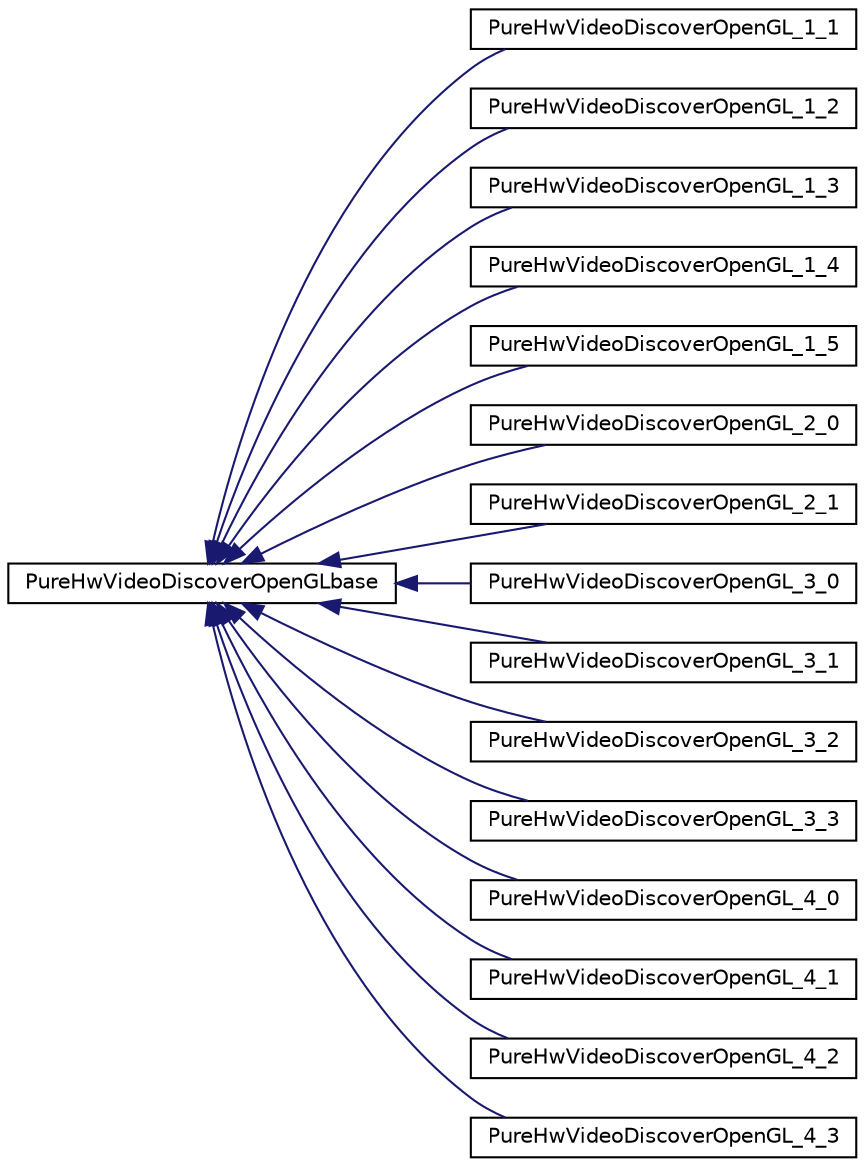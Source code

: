 digraph "Graphical Class Hierarchy"
{
 // LATEX_PDF_SIZE
  edge [fontname="Helvetica",fontsize="10",labelfontname="Helvetica",labelfontsize="10"];
  node [fontname="Helvetica",fontsize="10",shape=record];
  rankdir="LR";
  Node0 [label="PureHwVideoDiscoverOpenGLbase",height=0.2,width=0.4,color="black", fillcolor="white", style="filled",URL="$class_pure_hw_video_discover_open_g_lbase.html",tooltip="Pure OpenGL capabilities base class."];
  Node0 -> Node1 [dir="back",color="midnightblue",fontsize="10",style="solid",fontname="Helvetica"];
  Node1 [label="PureHwVideoDiscoverOpenGL_1_1",height=0.2,width=0.4,color="black", fillcolor="white", style="filled",URL="$class_pure_hw_video_discover_open_g_l__1__1.html",tooltip="Pure OpenGL 1.1 capabilities class."];
  Node0 -> Node2 [dir="back",color="midnightblue",fontsize="10",style="solid",fontname="Helvetica"];
  Node2 [label="PureHwVideoDiscoverOpenGL_1_2",height=0.2,width=0.4,color="black", fillcolor="white", style="filled",URL="$class_pure_hw_video_discover_open_g_l__1__2.html",tooltip="Pure OpenGL 1.2 capabilities class."];
  Node0 -> Node3 [dir="back",color="midnightblue",fontsize="10",style="solid",fontname="Helvetica"];
  Node3 [label="PureHwVideoDiscoverOpenGL_1_3",height=0.2,width=0.4,color="black", fillcolor="white", style="filled",URL="$class_pure_hw_video_discover_open_g_l__1__3.html",tooltip="Pure OpenGL 1.3 capabilities class."];
  Node0 -> Node4 [dir="back",color="midnightblue",fontsize="10",style="solid",fontname="Helvetica"];
  Node4 [label="PureHwVideoDiscoverOpenGL_1_4",height=0.2,width=0.4,color="black", fillcolor="white", style="filled",URL="$class_pure_hw_video_discover_open_g_l__1__4.html",tooltip="Pure OpenGL 1.2 capabilities class."];
  Node0 -> Node5 [dir="back",color="midnightblue",fontsize="10",style="solid",fontname="Helvetica"];
  Node5 [label="PureHwVideoDiscoverOpenGL_1_5",height=0.2,width=0.4,color="black", fillcolor="white", style="filled",URL="$class_pure_hw_video_discover_open_g_l__1__5.html",tooltip="Pure OpenGL 1.5 capabilities class."];
  Node0 -> Node6 [dir="back",color="midnightblue",fontsize="10",style="solid",fontname="Helvetica"];
  Node6 [label="PureHwVideoDiscoverOpenGL_2_0",height=0.2,width=0.4,color="black", fillcolor="white", style="filled",URL="$class_pure_hw_video_discover_open_g_l__2__0.html",tooltip="Pure OpenGL 2.0 capabilities class."];
  Node0 -> Node7 [dir="back",color="midnightblue",fontsize="10",style="solid",fontname="Helvetica"];
  Node7 [label="PureHwVideoDiscoverOpenGL_2_1",height=0.2,width=0.4,color="black", fillcolor="white", style="filled",URL="$class_pure_hw_video_discover_open_g_l__2__1.html",tooltip="Pure OpenGL 2.1 capabilities class."];
  Node0 -> Node8 [dir="back",color="midnightblue",fontsize="10",style="solid",fontname="Helvetica"];
  Node8 [label="PureHwVideoDiscoverOpenGL_3_0",height=0.2,width=0.4,color="black", fillcolor="white", style="filled",URL="$class_pure_hw_video_discover_open_g_l__3__0.html",tooltip="Pure OpenGL 3.0 capabilities class."];
  Node0 -> Node9 [dir="back",color="midnightblue",fontsize="10",style="solid",fontname="Helvetica"];
  Node9 [label="PureHwVideoDiscoverOpenGL_3_1",height=0.2,width=0.4,color="black", fillcolor="white", style="filled",URL="$class_pure_hw_video_discover_open_g_l__3__1.html",tooltip="Pure OpenGL 3.1 capabilities class."];
  Node0 -> Node10 [dir="back",color="midnightblue",fontsize="10",style="solid",fontname="Helvetica"];
  Node10 [label="PureHwVideoDiscoverOpenGL_3_2",height=0.2,width=0.4,color="black", fillcolor="white", style="filled",URL="$class_pure_hw_video_discover_open_g_l__3__2.html",tooltip="Pure OpenGL 3.2 capabilities class."];
  Node0 -> Node11 [dir="back",color="midnightblue",fontsize="10",style="solid",fontname="Helvetica"];
  Node11 [label="PureHwVideoDiscoverOpenGL_3_3",height=0.2,width=0.4,color="black", fillcolor="white", style="filled",URL="$class_pure_hw_video_discover_open_g_l__3__3.html",tooltip="Pure OpenGL 3.3 capabilities class."];
  Node0 -> Node12 [dir="back",color="midnightblue",fontsize="10",style="solid",fontname="Helvetica"];
  Node12 [label="PureHwVideoDiscoverOpenGL_4_0",height=0.2,width=0.4,color="black", fillcolor="white", style="filled",URL="$class_pure_hw_video_discover_open_g_l__4__0.html",tooltip="Pure OpenGL 4.0 capabilities class."];
  Node0 -> Node13 [dir="back",color="midnightblue",fontsize="10",style="solid",fontname="Helvetica"];
  Node13 [label="PureHwVideoDiscoverOpenGL_4_1",height=0.2,width=0.4,color="black", fillcolor="white", style="filled",URL="$class_pure_hw_video_discover_open_g_l__4__1.html",tooltip="Pure OpenGL 4.1 capabilities class."];
  Node0 -> Node14 [dir="back",color="midnightblue",fontsize="10",style="solid",fontname="Helvetica"];
  Node14 [label="PureHwVideoDiscoverOpenGL_4_2",height=0.2,width=0.4,color="black", fillcolor="white", style="filled",URL="$class_pure_hw_video_discover_open_g_l__4__2.html",tooltip="Pure OpenGL 4.2 capabilities class."];
  Node0 -> Node15 [dir="back",color="midnightblue",fontsize="10",style="solid",fontname="Helvetica"];
  Node15 [label="PureHwVideoDiscoverOpenGL_4_3",height=0.2,width=0.4,color="black", fillcolor="white", style="filled",URL="$class_pure_hw_video_discover_open_g_l__4__3.html",tooltip="Pure OpenGL 4.3 capabilities class."];
}
